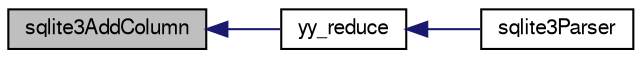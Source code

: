 digraph "sqlite3AddColumn"
{
  edge [fontname="FreeSans",fontsize="10",labelfontname="FreeSans",labelfontsize="10"];
  node [fontname="FreeSans",fontsize="10",shape=record];
  rankdir="LR";
  Node408618 [label="sqlite3AddColumn",height=0.2,width=0.4,color="black", fillcolor="grey75", style="filled", fontcolor="black"];
  Node408618 -> Node408619 [dir="back",color="midnightblue",fontsize="10",style="solid",fontname="FreeSans"];
  Node408619 [label="yy_reduce",height=0.2,width=0.4,color="black", fillcolor="white", style="filled",URL="$sqlite3_8c.html#a7c419a9b25711c666a9a2449ef377f14"];
  Node408619 -> Node408620 [dir="back",color="midnightblue",fontsize="10",style="solid",fontname="FreeSans"];
  Node408620 [label="sqlite3Parser",height=0.2,width=0.4,color="black", fillcolor="white", style="filled",URL="$sqlite3_8c.html#a0327d71a5fabe0b6a343d78a2602e72a"];
}
